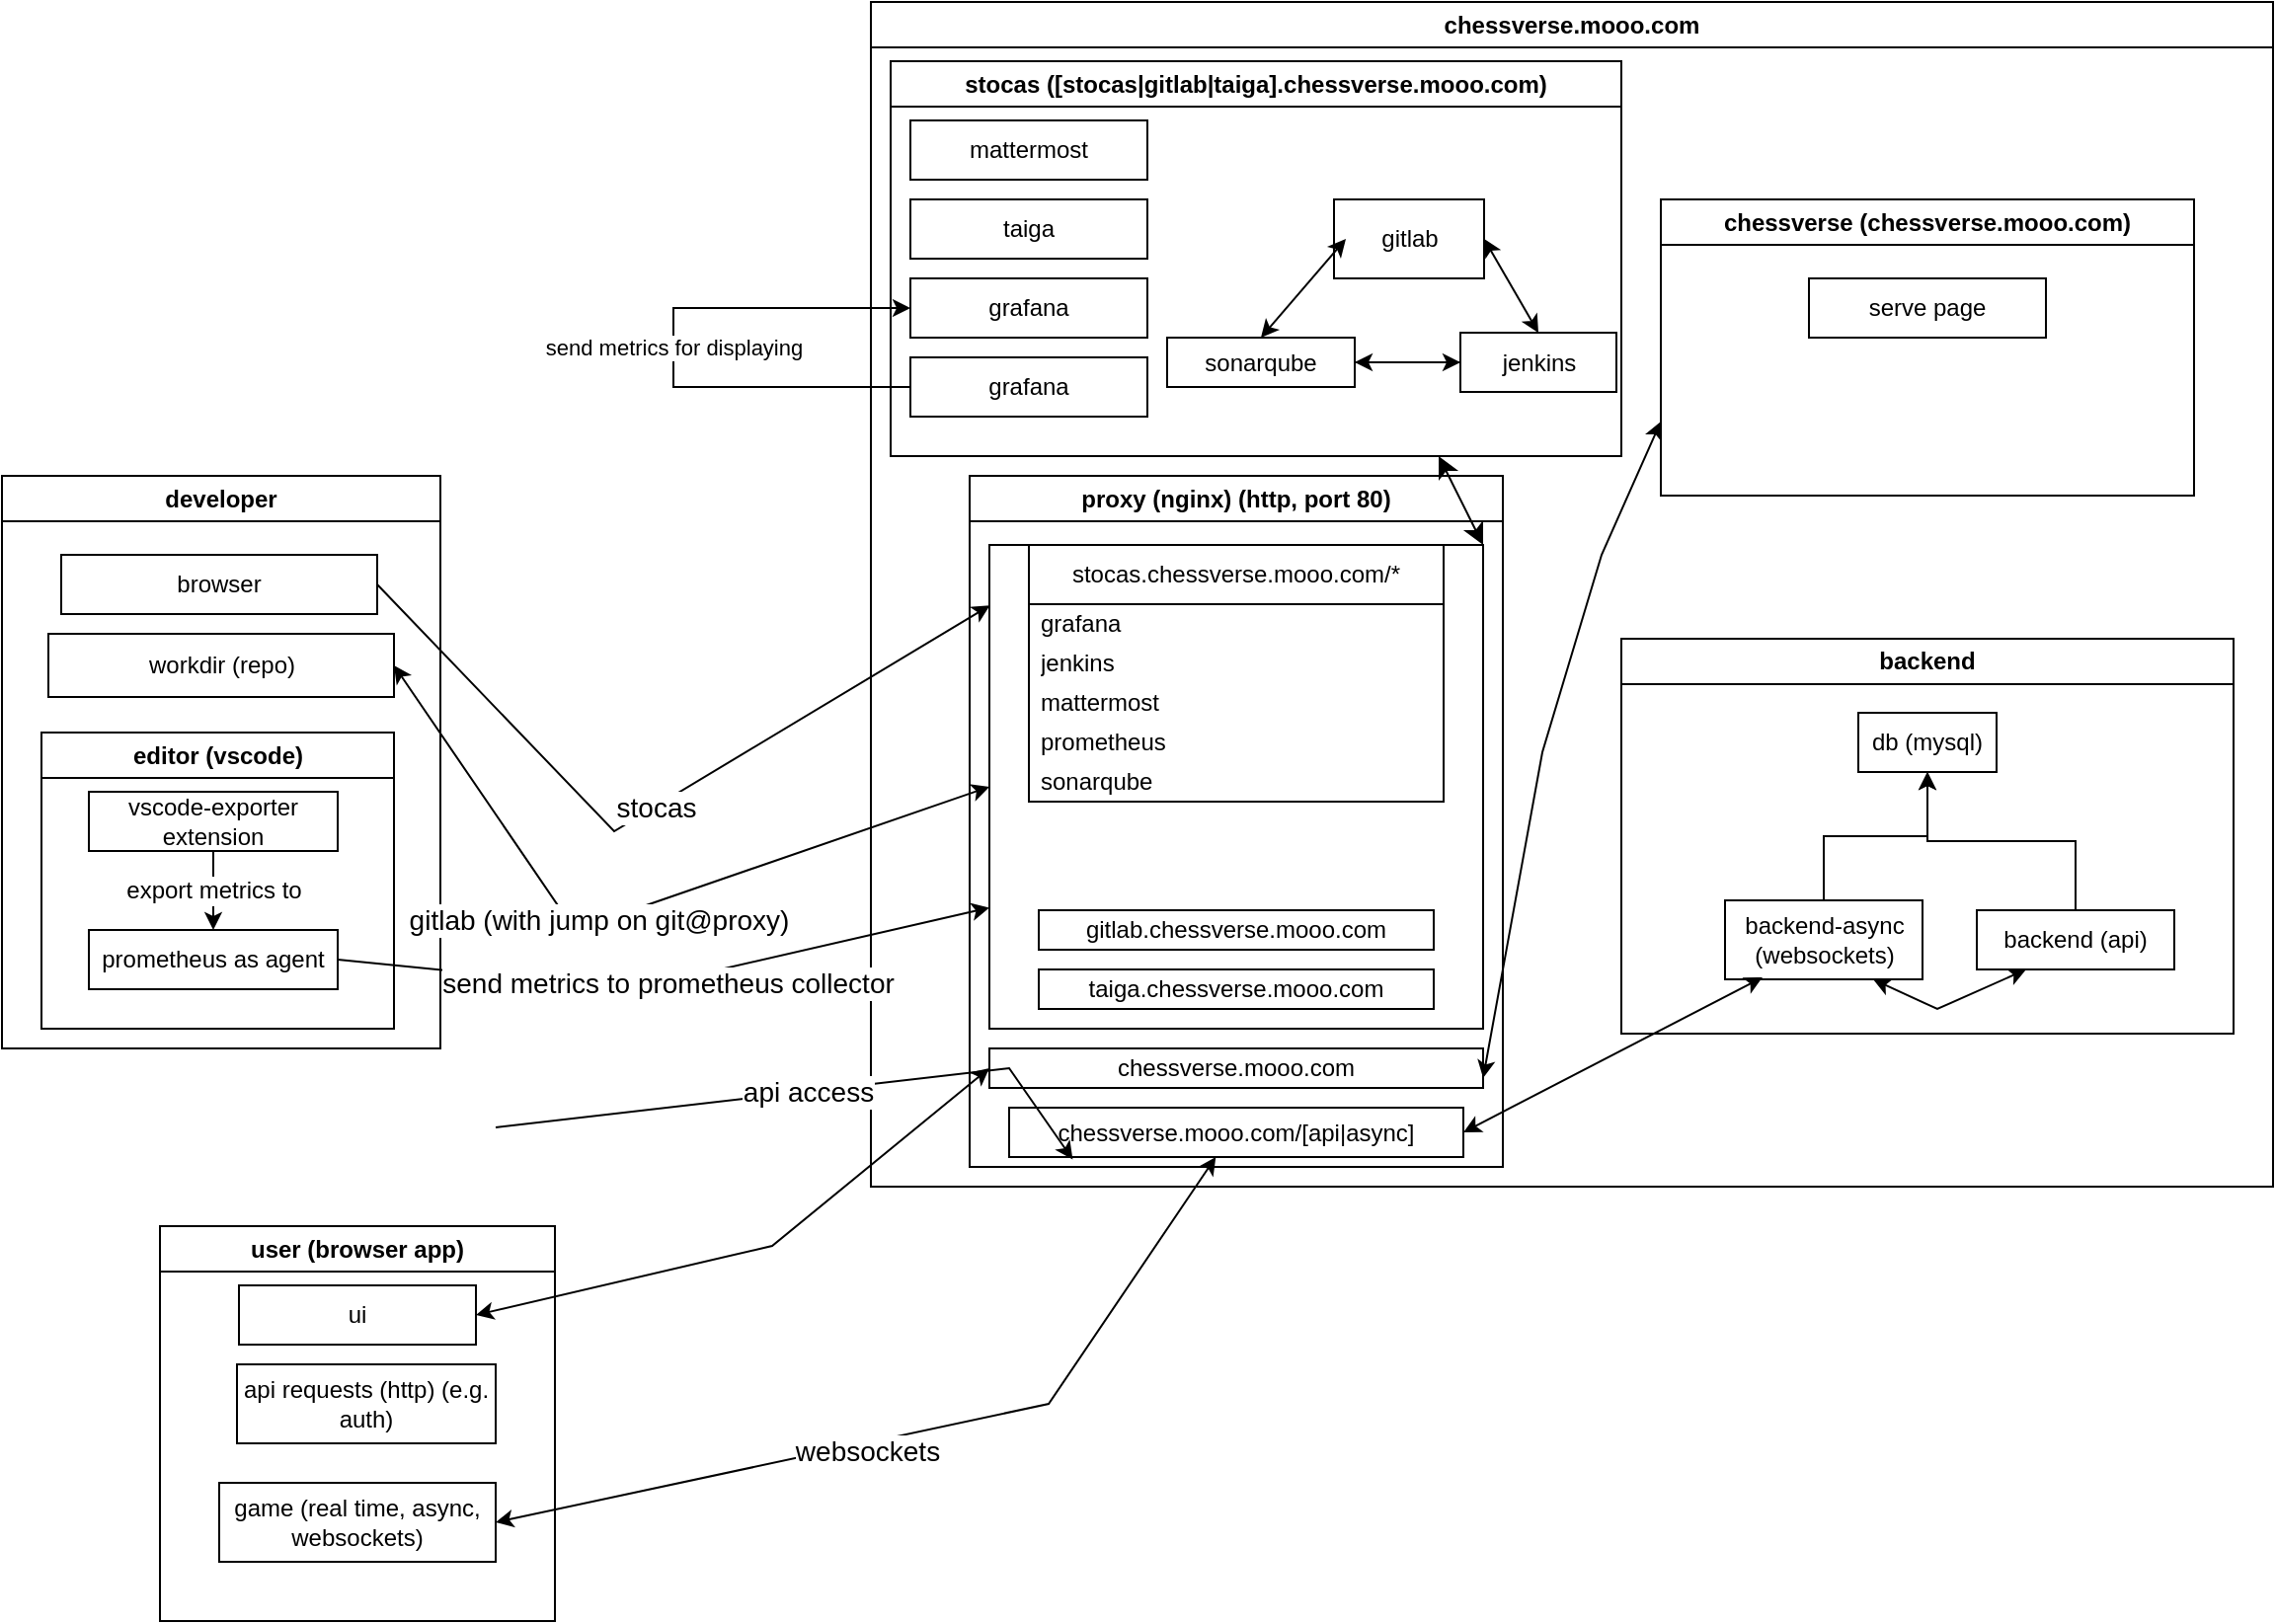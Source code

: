 <mxfile version="22.1.3" type="device">
  <diagram name="Page-1" id="TScwOC72J6fxFWOlaMV2">
    <mxGraphModel dx="1541" dy="759" grid="1" gridSize="10" guides="1" tooltips="1" connect="1" arrows="1" fold="1" page="1" pageScale="1" pageWidth="827" pageHeight="1169" math="0" shadow="0">
      <root>
        <mxCell id="0" />
        <mxCell id="1" parent="0" />
        <mxCell id="TZbRZxaE1eoiw7HBzXzt-2" value="chessverse.mooo.com" style="swimlane;whiteSpace=wrap;html=1;" parent="1" vertex="1">
          <mxGeometry x="-380" y="20" width="710" height="600" as="geometry" />
        </mxCell>
        <mxCell id="TZbRZxaE1eoiw7HBzXzt-3" value="proxy (nginx) (http, port 80)" style="swimlane;whiteSpace=wrap;html=1;" parent="TZbRZxaE1eoiw7HBzXzt-2" vertex="1">
          <mxGeometry x="50" y="240" width="270" height="350" as="geometry" />
        </mxCell>
        <mxCell id="TZbRZxaE1eoiw7HBzXzt-7" value="" style="rounded=0;whiteSpace=wrap;html=1;" parent="TZbRZxaE1eoiw7HBzXzt-3" vertex="1">
          <mxGeometry x="10" y="35" width="250" height="245" as="geometry" />
        </mxCell>
        <mxCell id="TZbRZxaE1eoiw7HBzXzt-64" value="chessverse.mooo.com" style="rounded=0;whiteSpace=wrap;html=1;" parent="TZbRZxaE1eoiw7HBzXzt-3" vertex="1">
          <mxGeometry x="10" y="290" width="250" height="20" as="geometry" />
        </mxCell>
        <mxCell id="TZbRZxaE1eoiw7HBzXzt-69" value="chessverse.mooo.com/[api|async]" style="rounded=0;whiteSpace=wrap;html=1;" parent="TZbRZxaE1eoiw7HBzXzt-3" vertex="1">
          <mxGeometry x="20" y="320" width="230" height="25" as="geometry" />
        </mxCell>
        <mxCell id="TZbRZxaE1eoiw7HBzXzt-103" value="" style="endArrow=classic;html=1;rounded=0;exitX=1;exitY=0.5;exitDx=0;exitDy=0;entryX=0.14;entryY=1.05;entryDx=0;entryDy=0;entryPerimeter=0;" parent="TZbRZxaE1eoiw7HBzXzt-3" target="TZbRZxaE1eoiw7HBzXzt-69" edge="1">
          <mxGeometry relative="1" as="geometry">
            <mxPoint x="-240" y="330" as="sourcePoint" />
            <mxPoint y="300" as="targetPoint" />
            <Array as="points">
              <mxPoint x="20" y="300" />
            </Array>
          </mxGeometry>
        </mxCell>
        <mxCell id="TZbRZxaE1eoiw7HBzXzt-104" value="&lt;font style=&quot;font-size: 14px;&quot;&gt;api access&lt;/font&gt;" style="edgeLabel;resizable=0;html=1;align=center;verticalAlign=middle;" parent="TZbRZxaE1eoiw7HBzXzt-103" connectable="0" vertex="1">
          <mxGeometry relative="1" as="geometry" />
        </mxCell>
        <mxCell id="i_06PNgwaQv5iVv7E9Lb-26" value="taiga.chessverse.mooo.com" style="rounded=0;whiteSpace=wrap;html=1;" vertex="1" parent="TZbRZxaE1eoiw7HBzXzt-3">
          <mxGeometry x="35" y="250" width="200" height="20" as="geometry" />
        </mxCell>
        <mxCell id="i_06PNgwaQv5iVv7E9Lb-25" value="gitlab.chessverse.mooo.com" style="rounded=0;whiteSpace=wrap;html=1;" vertex="1" parent="TZbRZxaE1eoiw7HBzXzt-3">
          <mxGeometry x="35" y="220" width="200" height="20" as="geometry" />
        </mxCell>
        <mxCell id="i_06PNgwaQv5iVv7E9Lb-32" value="stocas.chessverse.mooo.com/*" style="swimlane;fontStyle=0;childLayout=stackLayout;horizontal=1;startSize=30;horizontalStack=0;resizeParent=1;resizeParentMax=0;resizeLast=0;collapsible=1;marginBottom=0;whiteSpace=wrap;html=1;" vertex="1" parent="TZbRZxaE1eoiw7HBzXzt-3">
          <mxGeometry x="30" y="35" width="210" height="130" as="geometry" />
        </mxCell>
        <mxCell id="i_06PNgwaQv5iVv7E9Lb-33" value="grafana" style="text;strokeColor=none;fillColor=none;align=left;verticalAlign=middle;spacingLeft=4;spacingRight=4;overflow=hidden;points=[[0,0.5],[1,0.5]];portConstraint=eastwest;rotatable=0;whiteSpace=wrap;html=1;" vertex="1" parent="i_06PNgwaQv5iVv7E9Lb-32">
          <mxGeometry y="30" width="210" height="20" as="geometry" />
        </mxCell>
        <mxCell id="i_06PNgwaQv5iVv7E9Lb-34" value="jenkins" style="text;strokeColor=none;fillColor=none;align=left;verticalAlign=middle;spacingLeft=4;spacingRight=4;overflow=hidden;points=[[0,0.5],[1,0.5]];portConstraint=eastwest;rotatable=0;whiteSpace=wrap;html=1;" vertex="1" parent="i_06PNgwaQv5iVv7E9Lb-32">
          <mxGeometry y="50" width="210" height="20" as="geometry" />
        </mxCell>
        <mxCell id="i_06PNgwaQv5iVv7E9Lb-35" value="mattermost" style="text;strokeColor=none;fillColor=none;align=left;verticalAlign=middle;spacingLeft=4;spacingRight=4;overflow=hidden;points=[[0,0.5],[1,0.5]];portConstraint=eastwest;rotatable=0;whiteSpace=wrap;html=1;" vertex="1" parent="i_06PNgwaQv5iVv7E9Lb-32">
          <mxGeometry y="70" width="210" height="20" as="geometry" />
        </mxCell>
        <mxCell id="i_06PNgwaQv5iVv7E9Lb-37" value="prometheus" style="text;strokeColor=none;fillColor=none;align=left;verticalAlign=middle;spacingLeft=4;spacingRight=4;overflow=hidden;points=[[0,0.5],[1,0.5]];portConstraint=eastwest;rotatable=0;whiteSpace=wrap;html=1;" vertex="1" parent="i_06PNgwaQv5iVv7E9Lb-32">
          <mxGeometry y="90" width="210" height="20" as="geometry" />
        </mxCell>
        <mxCell id="i_06PNgwaQv5iVv7E9Lb-39" value="sonarqube" style="text;strokeColor=none;fillColor=none;align=left;verticalAlign=middle;spacingLeft=4;spacingRight=4;overflow=hidden;points=[[0,0.5],[1,0.5]];portConstraint=eastwest;rotatable=0;whiteSpace=wrap;html=1;" vertex="1" parent="i_06PNgwaQv5iVv7E9Lb-32">
          <mxGeometry y="110" width="210" height="20" as="geometry" />
        </mxCell>
        <mxCell id="TZbRZxaE1eoiw7HBzXzt-14" value="stocas ([stocas|gitlab|taiga].chessverse.mooo.com)" style="swimlane;whiteSpace=wrap;html=1;" parent="TZbRZxaE1eoiw7HBzXzt-2" vertex="1">
          <mxGeometry x="10" y="30" width="370" height="200" as="geometry" />
        </mxCell>
        <mxCell id="TZbRZxaE1eoiw7HBzXzt-15" value="mattermost" style="rounded=0;whiteSpace=wrap;html=1;" parent="TZbRZxaE1eoiw7HBzXzt-14" vertex="1">
          <mxGeometry x="10" y="30" width="120" height="30" as="geometry" />
        </mxCell>
        <mxCell id="TZbRZxaE1eoiw7HBzXzt-16" value="gitlab" style="rounded=0;whiteSpace=wrap;html=1;" parent="TZbRZxaE1eoiw7HBzXzt-14" vertex="1">
          <mxGeometry x="224.5" y="70" width="76" height="40" as="geometry" />
        </mxCell>
        <mxCell id="TZbRZxaE1eoiw7HBzXzt-17" value="taiga" style="rounded=0;whiteSpace=wrap;html=1;" parent="TZbRZxaE1eoiw7HBzXzt-14" vertex="1">
          <mxGeometry x="10" y="70" width="120" height="30" as="geometry" />
        </mxCell>
        <mxCell id="TZbRZxaE1eoiw7HBzXzt-24" style="edgeStyle=orthogonalEdgeStyle;rounded=0;orthogonalLoop=1;jettySize=auto;html=1;" parent="TZbRZxaE1eoiw7HBzXzt-14" source="TZbRZxaE1eoiw7HBzXzt-18" target="TZbRZxaE1eoiw7HBzXzt-19" edge="1">
          <mxGeometry relative="1" as="geometry" />
        </mxCell>
        <mxCell id="TZbRZxaE1eoiw7HBzXzt-18" value="jenkins" style="rounded=0;whiteSpace=wrap;html=1;" parent="TZbRZxaE1eoiw7HBzXzt-14" vertex="1">
          <mxGeometry x="288.5" y="137.5" width="79" height="30" as="geometry" />
        </mxCell>
        <mxCell id="TZbRZxaE1eoiw7HBzXzt-20" style="edgeStyle=orthogonalEdgeStyle;rounded=0;orthogonalLoop=1;jettySize=auto;html=1;" parent="TZbRZxaE1eoiw7HBzXzt-14" source="TZbRZxaE1eoiw7HBzXzt-19" target="TZbRZxaE1eoiw7HBzXzt-18" edge="1">
          <mxGeometry relative="1" as="geometry" />
        </mxCell>
        <mxCell id="TZbRZxaE1eoiw7HBzXzt-19" value="sonarqube" style="rounded=0;whiteSpace=wrap;html=1;" parent="TZbRZxaE1eoiw7HBzXzt-14" vertex="1">
          <mxGeometry x="140" y="140" width="95" height="25" as="geometry" />
        </mxCell>
        <mxCell id="TZbRZxaE1eoiw7HBzXzt-36" value="" style="endArrow=classic;startArrow=classic;html=1;rounded=0;entryX=0.5;entryY=0;entryDx=0;entryDy=0;exitX=1;exitY=0.5;exitDx=0;exitDy=0;" parent="TZbRZxaE1eoiw7HBzXzt-14" source="TZbRZxaE1eoiw7HBzXzt-16" target="TZbRZxaE1eoiw7HBzXzt-18" edge="1">
          <mxGeometry width="50" height="50" relative="1" as="geometry">
            <mxPoint x="320" y="130" as="sourcePoint" />
            <mxPoint x="370" y="80" as="targetPoint" />
          </mxGeometry>
        </mxCell>
        <mxCell id="TZbRZxaE1eoiw7HBzXzt-37" value="" style="endArrow=classic;startArrow=classic;html=1;rounded=0;entryX=0.079;entryY=0.5;entryDx=0;entryDy=0;entryPerimeter=0;exitX=0.5;exitY=0;exitDx=0;exitDy=0;" parent="TZbRZxaE1eoiw7HBzXzt-14" source="TZbRZxaE1eoiw7HBzXzt-19" target="TZbRZxaE1eoiw7HBzXzt-16" edge="1">
          <mxGeometry width="50" height="50" relative="1" as="geometry">
            <mxPoint x="160" y="130" as="sourcePoint" />
            <mxPoint x="210" y="80" as="targetPoint" />
          </mxGeometry>
        </mxCell>
        <mxCell id="TZbRZxaE1eoiw7HBzXzt-39" value="grafana" style="rounded=0;whiteSpace=wrap;html=1;" parent="TZbRZxaE1eoiw7HBzXzt-14" vertex="1">
          <mxGeometry x="10" y="110" width="120" height="30" as="geometry" />
        </mxCell>
        <mxCell id="i_06PNgwaQv5iVv7E9Lb-16" value="grafana" style="rounded=0;whiteSpace=wrap;html=1;" vertex="1" parent="TZbRZxaE1eoiw7HBzXzt-14">
          <mxGeometry x="10" y="150" width="120" height="30" as="geometry" />
        </mxCell>
        <mxCell id="i_06PNgwaQv5iVv7E9Lb-10" value="" style="endArrow=classic;html=1;rounded=0;exitX=0;exitY=0.5;exitDx=0;exitDy=0;entryX=0;entryY=0.5;entryDx=0;entryDy=0;" edge="1" parent="TZbRZxaE1eoiw7HBzXzt-14" source="i_06PNgwaQv5iVv7E9Lb-16" target="TZbRZxaE1eoiw7HBzXzt-39">
          <mxGeometry relative="1" as="geometry">
            <mxPoint x="90" y="250" as="sourcePoint" />
            <mxPoint x="190" y="250" as="targetPoint" />
            <Array as="points">
              <mxPoint x="-110" y="165" />
              <mxPoint x="-110" y="125" />
            </Array>
          </mxGeometry>
        </mxCell>
        <mxCell id="i_06PNgwaQv5iVv7E9Lb-11" value="send metrics for displaying" style="edgeLabel;resizable=0;html=1;align=center;verticalAlign=middle;" connectable="0" vertex="1" parent="i_06PNgwaQv5iVv7E9Lb-10">
          <mxGeometry relative="1" as="geometry" />
        </mxCell>
        <mxCell id="TZbRZxaE1eoiw7HBzXzt-42" value="chessverse (chessverse.mooo.com)" style="swimlane;whiteSpace=wrap;html=1;startSize=23;" parent="TZbRZxaE1eoiw7HBzXzt-2" vertex="1">
          <mxGeometry x="400" y="100" width="270" height="150" as="geometry" />
        </mxCell>
        <mxCell id="TZbRZxaE1eoiw7HBzXzt-45" value="serve page" style="rounded=0;whiteSpace=wrap;html=1;" parent="TZbRZxaE1eoiw7HBzXzt-42" vertex="1">
          <mxGeometry x="75" y="40" width="120" height="30" as="geometry" />
        </mxCell>
        <mxCell id="TZbRZxaE1eoiw7HBzXzt-60" value="backend" style="swimlane;whiteSpace=wrap;html=1;" parent="TZbRZxaE1eoiw7HBzXzt-2" vertex="1">
          <mxGeometry x="380" y="322.5" width="310" height="200" as="geometry" />
        </mxCell>
        <mxCell id="TZbRZxaE1eoiw7HBzXzt-52" value="backend (api)" style="rounded=0;whiteSpace=wrap;html=1;" parent="TZbRZxaE1eoiw7HBzXzt-60" vertex="1">
          <mxGeometry x="180" y="137.5" width="100" height="30" as="geometry" />
        </mxCell>
        <mxCell id="TZbRZxaE1eoiw7HBzXzt-53" value="db (mysql)" style="rounded=0;whiteSpace=wrap;html=1;" parent="TZbRZxaE1eoiw7HBzXzt-60" vertex="1">
          <mxGeometry x="120" y="37.5" width="70" height="30" as="geometry" />
        </mxCell>
        <mxCell id="TZbRZxaE1eoiw7HBzXzt-55" style="edgeStyle=orthogonalEdgeStyle;rounded=0;orthogonalLoop=1;jettySize=auto;html=1;entryX=0.5;entryY=1;entryDx=0;entryDy=0;" parent="TZbRZxaE1eoiw7HBzXzt-60" source="TZbRZxaE1eoiw7HBzXzt-51" target="TZbRZxaE1eoiw7HBzXzt-53" edge="1">
          <mxGeometry relative="1" as="geometry" />
        </mxCell>
        <mxCell id="TZbRZxaE1eoiw7HBzXzt-56" style="edgeStyle=orthogonalEdgeStyle;rounded=0;orthogonalLoop=1;jettySize=auto;html=1;entryX=0.5;entryY=1;entryDx=0;entryDy=0;" parent="TZbRZxaE1eoiw7HBzXzt-60" source="TZbRZxaE1eoiw7HBzXzt-52" target="TZbRZxaE1eoiw7HBzXzt-53" edge="1">
          <mxGeometry relative="1" as="geometry" />
        </mxCell>
        <mxCell id="TZbRZxaE1eoiw7HBzXzt-59" value="" style="endArrow=classic;startArrow=classic;html=1;rounded=0;entryX=0.25;entryY=1;entryDx=0;entryDy=0;exitX=0.75;exitY=1;exitDx=0;exitDy=0;" parent="TZbRZxaE1eoiw7HBzXzt-60" source="TZbRZxaE1eoiw7HBzXzt-51" target="TZbRZxaE1eoiw7HBzXzt-52" edge="1">
          <mxGeometry width="50" height="50" relative="1" as="geometry">
            <mxPoint x="-80" y="171.25" as="sourcePoint" />
            <mxPoint x="255" y="152.5" as="targetPoint" />
            <Array as="points">
              <mxPoint x="160" y="187.5" />
            </Array>
          </mxGeometry>
        </mxCell>
        <mxCell id="TZbRZxaE1eoiw7HBzXzt-51" value="backend-async (websockets)" style="rounded=0;whiteSpace=wrap;html=1;" parent="TZbRZxaE1eoiw7HBzXzt-60" vertex="1">
          <mxGeometry x="52.5" y="132.5" width="100" height="40" as="geometry" />
        </mxCell>
        <mxCell id="TZbRZxaE1eoiw7HBzXzt-57" value="" style="endArrow=classic;startArrow=classic;html=1;rounded=0;entryX=0.19;entryY=0.975;entryDx=0;entryDy=0;entryPerimeter=0;exitX=1;exitY=0.5;exitDx=0;exitDy=0;" parent="TZbRZxaE1eoiw7HBzXzt-2" source="TZbRZxaE1eoiw7HBzXzt-69" target="TZbRZxaE1eoiw7HBzXzt-51" edge="1">
          <mxGeometry width="50" height="50" relative="1" as="geometry">
            <mxPoint x="300" y="500" as="sourcePoint" />
            <mxPoint x="512.5" y="435" as="targetPoint" />
          </mxGeometry>
        </mxCell>
        <mxCell id="TZbRZxaE1eoiw7HBzXzt-63" value="" style="edgeStyle=none;orthogonalLoop=1;jettySize=auto;html=1;endArrow=classic;startArrow=classic;endSize=8;startSize=8;rounded=0;entryX=1;entryY=0;entryDx=0;entryDy=0;exitX=0.75;exitY=1;exitDx=0;exitDy=0;" parent="TZbRZxaE1eoiw7HBzXzt-2" source="TZbRZxaE1eoiw7HBzXzt-14" target="TZbRZxaE1eoiw7HBzXzt-7" edge="1">
          <mxGeometry width="100" relative="1" as="geometry">
            <mxPoint x="130" y="350" as="sourcePoint" />
            <mxPoint x="230" y="350" as="targetPoint" />
            <Array as="points" />
          </mxGeometry>
        </mxCell>
        <mxCell id="TZbRZxaE1eoiw7HBzXzt-71" value="" style="endArrow=classic;startArrow=classic;html=1;rounded=0;exitX=1;exitY=0.75;exitDx=0;exitDy=0;entryX=0;entryY=0.75;entryDx=0;entryDy=0;" parent="TZbRZxaE1eoiw7HBzXzt-2" source="TZbRZxaE1eoiw7HBzXzt-64" target="TZbRZxaE1eoiw7HBzXzt-42" edge="1">
          <mxGeometry width="50" height="50" relative="1" as="geometry">
            <mxPoint x="330" y="480" as="sourcePoint" />
            <mxPoint x="380" y="430" as="targetPoint" />
            <Array as="points">
              <mxPoint x="340" y="380" />
              <mxPoint x="370" y="280" />
            </Array>
          </mxGeometry>
        </mxCell>
        <mxCell id="TZbRZxaE1eoiw7HBzXzt-73" value="developer" style="swimlane;whiteSpace=wrap;html=1;" parent="1" vertex="1">
          <mxGeometry x="-820" y="260" width="222" height="290" as="geometry" />
        </mxCell>
        <mxCell id="TZbRZxaE1eoiw7HBzXzt-75" value="browser" style="rounded=0;whiteSpace=wrap;html=1;" parent="TZbRZxaE1eoiw7HBzXzt-73" vertex="1">
          <mxGeometry x="30" y="40" width="160" height="30" as="geometry" />
        </mxCell>
        <mxCell id="TZbRZxaE1eoiw7HBzXzt-77" value="editor (vscode)" style="swimlane;whiteSpace=wrap;html=1;" parent="TZbRZxaE1eoiw7HBzXzt-73" vertex="1">
          <mxGeometry x="20" y="130" width="178.5" height="150" as="geometry" />
        </mxCell>
        <mxCell id="TZbRZxaE1eoiw7HBzXzt-79" value="vscode-exporter extension" style="rounded=0;whiteSpace=wrap;html=1;" parent="TZbRZxaE1eoiw7HBzXzt-77" vertex="1">
          <mxGeometry x="24" y="30" width="126" height="30" as="geometry" />
        </mxCell>
        <mxCell id="i_06PNgwaQv5iVv7E9Lb-1" value="prometheus as agent" style="rounded=0;whiteSpace=wrap;html=1;" vertex="1" parent="TZbRZxaE1eoiw7HBzXzt-77">
          <mxGeometry x="24" y="100" width="126" height="30" as="geometry" />
        </mxCell>
        <mxCell id="i_06PNgwaQv5iVv7E9Lb-4" value="" style="endArrow=classic;html=1;rounded=0;exitX=0.5;exitY=1;exitDx=0;exitDy=0;entryX=0.5;entryY=0;entryDx=0;entryDy=0;" edge="1" parent="TZbRZxaE1eoiw7HBzXzt-77" source="TZbRZxaE1eoiw7HBzXzt-79" target="i_06PNgwaQv5iVv7E9Lb-1">
          <mxGeometry relative="1" as="geometry">
            <mxPoint x="403" y="170" as="sourcePoint" />
            <mxPoint x="503" y="170" as="targetPoint" />
          </mxGeometry>
        </mxCell>
        <mxCell id="i_06PNgwaQv5iVv7E9Lb-5" value="&lt;font style=&quot;font-size: 12px;&quot;&gt;export metrics to&lt;/font&gt;" style="edgeLabel;resizable=0;html=1;align=center;verticalAlign=middle;" connectable="0" vertex="1" parent="i_06PNgwaQv5iVv7E9Lb-4">
          <mxGeometry relative="1" as="geometry" />
        </mxCell>
        <mxCell id="TZbRZxaE1eoiw7HBzXzt-92" value="workdir (repo)" style="rounded=0;whiteSpace=wrap;html=1;" parent="TZbRZxaE1eoiw7HBzXzt-73" vertex="1">
          <mxGeometry x="23.5" y="80" width="175" height="32" as="geometry" />
        </mxCell>
        <mxCell id="TZbRZxaE1eoiw7HBzXzt-87" value="" style="endArrow=classic;html=1;rounded=0;exitX=1;exitY=0.5;exitDx=0;exitDy=0;entryX=0.001;entryY=0.125;entryDx=0;entryDy=0;entryPerimeter=0;" parent="1" source="TZbRZxaE1eoiw7HBzXzt-75" target="TZbRZxaE1eoiw7HBzXzt-7" edge="1">
          <mxGeometry relative="1" as="geometry">
            <mxPoint x="140" y="690" as="sourcePoint" />
            <mxPoint x="240" y="690" as="targetPoint" />
            <Array as="points">
              <mxPoint x="-510" y="440" />
            </Array>
          </mxGeometry>
        </mxCell>
        <mxCell id="TZbRZxaE1eoiw7HBzXzt-88" value="&lt;font style=&quot;font-size: 14px;&quot;&gt;stocas&lt;/font&gt;" style="edgeLabel;resizable=0;html=1;align=center;verticalAlign=middle;" parent="TZbRZxaE1eoiw7HBzXzt-87" connectable="0" vertex="1">
          <mxGeometry relative="1" as="geometry" />
        </mxCell>
        <mxCell id="TZbRZxaE1eoiw7HBzXzt-89" value="" style="endArrow=classic;html=1;rounded=0;entryX=0;entryY=0.75;entryDx=0;entryDy=0;exitX=1;exitY=0.5;exitDx=0;exitDy=0;" parent="1" source="i_06PNgwaQv5iVv7E9Lb-1" target="TZbRZxaE1eoiw7HBzXzt-7" edge="1">
          <mxGeometry relative="1" as="geometry">
            <mxPoint x="-280" y="800" as="sourcePoint" />
            <mxPoint x="-180" y="800" as="targetPoint" />
            <Array as="points">
              <mxPoint x="-500" y="520" />
            </Array>
          </mxGeometry>
        </mxCell>
        <mxCell id="TZbRZxaE1eoiw7HBzXzt-90" value="&lt;font style=&quot;font-size: 14px;&quot;&gt;send metrics to prometheus collector&lt;br&gt;&lt;/font&gt;" style="edgeLabel;resizable=0;html=1;align=center;verticalAlign=middle;" parent="TZbRZxaE1eoiw7HBzXzt-89" connectable="0" vertex="1">
          <mxGeometry relative="1" as="geometry" />
        </mxCell>
        <mxCell id="TZbRZxaE1eoiw7HBzXzt-95" value="" style="endArrow=classic;startArrow=classic;html=1;rounded=0;exitX=1;exitY=0.5;exitDx=0;exitDy=0;entryX=0;entryY=0.5;entryDx=0;entryDy=0;" parent="1" source="TZbRZxaE1eoiw7HBzXzt-92" target="TZbRZxaE1eoiw7HBzXzt-7" edge="1">
          <mxGeometry width="50" height="50" relative="1" as="geometry">
            <mxPoint x="-490" y="560" as="sourcePoint" />
            <mxPoint x="-300" y="470" as="targetPoint" />
            <Array as="points">
              <mxPoint x="-530" y="490" />
            </Array>
          </mxGeometry>
        </mxCell>
        <mxCell id="TZbRZxaE1eoiw7HBzXzt-96" value="&lt;font style=&quot;font-size: 14px;&quot;&gt;gitlab (with jump on git@proxy)&lt;/font&gt;" style="edgeLabel;html=1;align=center;verticalAlign=middle;resizable=0;points=[];" parent="TZbRZxaE1eoiw7HBzXzt-95" connectable="0" vertex="1">
          <mxGeometry x="-0.087" y="1" relative="1" as="geometry">
            <mxPoint as="offset" />
          </mxGeometry>
        </mxCell>
        <mxCell id="TZbRZxaE1eoiw7HBzXzt-98" value="user (browser app)" style="swimlane;whiteSpace=wrap;html=1;" parent="1" vertex="1">
          <mxGeometry x="-740" y="640" width="200" height="200" as="geometry" />
        </mxCell>
        <mxCell id="TZbRZxaE1eoiw7HBzXzt-99" value="ui" style="rounded=0;whiteSpace=wrap;html=1;" parent="TZbRZxaE1eoiw7HBzXzt-98" vertex="1">
          <mxGeometry x="40" y="30" width="120" height="30" as="geometry" />
        </mxCell>
        <mxCell id="TZbRZxaE1eoiw7HBzXzt-100" value="api requests (http) (e.g. auth)" style="rounded=0;whiteSpace=wrap;html=1;" parent="TZbRZxaE1eoiw7HBzXzt-98" vertex="1">
          <mxGeometry x="39" y="70" width="131" height="40" as="geometry" />
        </mxCell>
        <mxCell id="TZbRZxaE1eoiw7HBzXzt-101" value="game (real time, async, websockets)" style="rounded=0;whiteSpace=wrap;html=1;" parent="TZbRZxaE1eoiw7HBzXzt-98" vertex="1">
          <mxGeometry x="30" y="130" width="140" height="40" as="geometry" />
        </mxCell>
        <mxCell id="TZbRZxaE1eoiw7HBzXzt-107" value="" style="endArrow=classic;startArrow=classic;html=1;rounded=0;exitX=1;exitY=0.5;exitDx=0;exitDy=0;entryX=0.455;entryY=1;entryDx=0;entryDy=0;entryPerimeter=0;" parent="1" source="TZbRZxaE1eoiw7HBzXzt-101" target="TZbRZxaE1eoiw7HBzXzt-69" edge="1">
          <mxGeometry width="50" height="50" relative="1" as="geometry">
            <mxPoint x="-290" y="790" as="sourcePoint" />
            <mxPoint x="-240" y="740" as="targetPoint" />
            <Array as="points">
              <mxPoint x="-290" y="730" />
            </Array>
          </mxGeometry>
        </mxCell>
        <mxCell id="TZbRZxaE1eoiw7HBzXzt-108" value="&lt;font style=&quot;font-size: 14px;&quot;&gt;websockets&lt;/font&gt;" style="edgeLabel;html=1;align=center;verticalAlign=middle;resizable=0;points=[];" parent="TZbRZxaE1eoiw7HBzXzt-107" connectable="0" vertex="1">
          <mxGeometry x="-0.124" y="-4" relative="1" as="geometry">
            <mxPoint as="offset" />
          </mxGeometry>
        </mxCell>
        <mxCell id="i_06PNgwaQv5iVv7E9Lb-15" value="" style="endArrow=classic;startArrow=classic;html=1;rounded=0;entryX=0;entryY=0.5;entryDx=0;entryDy=0;exitX=1;exitY=0.5;exitDx=0;exitDy=0;" edge="1" parent="1" source="TZbRZxaE1eoiw7HBzXzt-99" target="TZbRZxaE1eoiw7HBzXzt-64">
          <mxGeometry width="50" height="50" relative="1" as="geometry">
            <mxPoint x="-580" y="680" as="sourcePoint" />
            <mxPoint x="-340" y="400" as="targetPoint" />
            <Array as="points">
              <mxPoint x="-430" y="650" />
            </Array>
          </mxGeometry>
        </mxCell>
      </root>
    </mxGraphModel>
  </diagram>
</mxfile>
